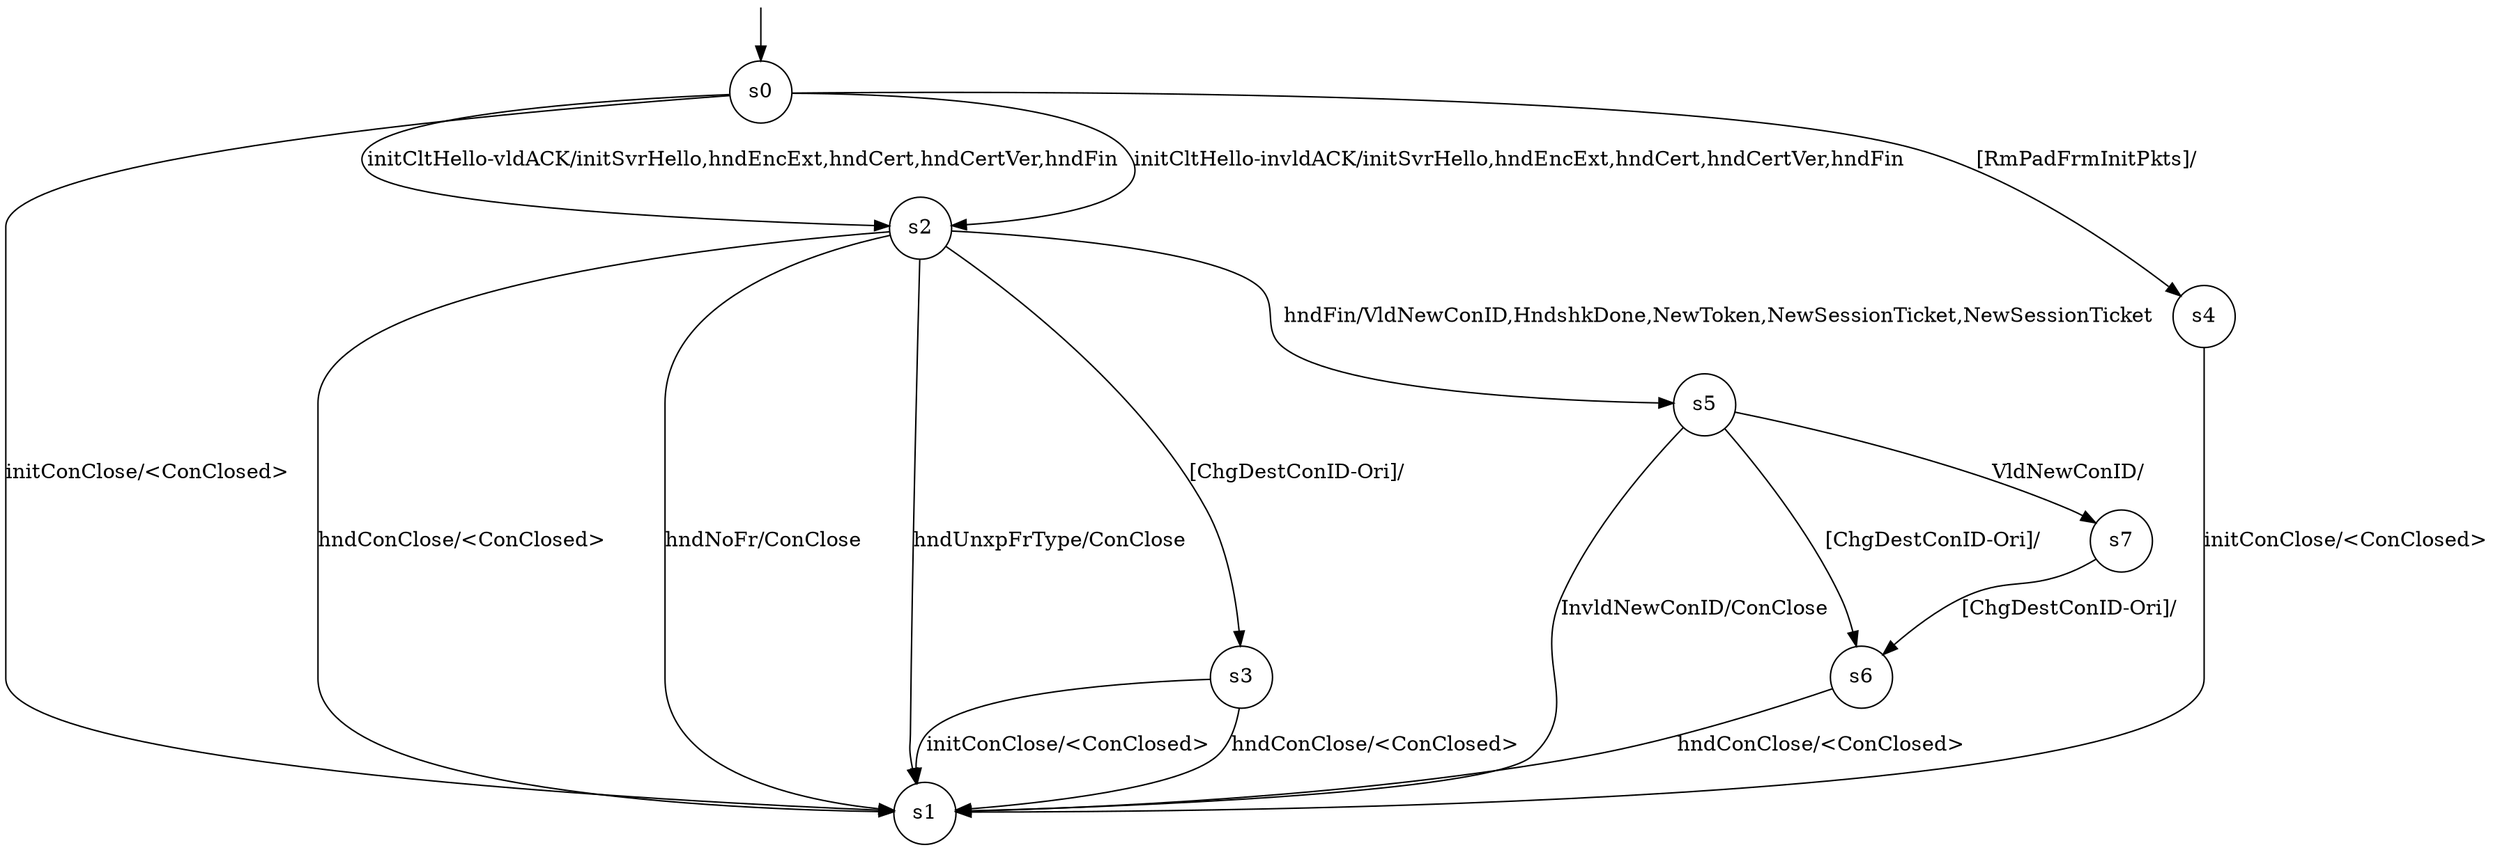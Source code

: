 digraph g {

s0 [shape="circle" label="s0"];
s1 [shape="circle" label="s1"];
s2 [shape="circle" label="s2"];
s3 [shape="circle" label="s3"];
s4 [shape="circle" label="s4"];
s5 [shape="circle" label="s5"];
s6 [shape="circle" label="s6"];
s7 [shape="circle" label="s7"];
s0 -> s1 [label="initConClose/<ConClosed> "];
s0 -> s2 [label="initCltHello-vldACK/initSvrHello,hndEncExt,hndCert,hndCertVer,hndFin "];
s0 -> s2 [label="initCltHello-invldACK/initSvrHello,hndEncExt,hndCert,hndCertVer,hndFin "];
s0 -> s4 [label="[RmPadFrmInitPkts]/ "];
s2 -> s5 [label="hndFin/VldNewConID,HndshkDone,NewToken,NewSessionTicket,NewSessionTicket "];
s2 -> s1 [label="hndConClose/<ConClosed> "];
s2 -> s1 [label="hndNoFr/ConClose "];
s2 -> s1 [label="hndUnxpFrType/ConClose "];
s2 -> s3 [label="[ChgDestConID-Ori]/ "];
s3 -> s1 [label="initConClose/<ConClosed> "];
s3 -> s1 [label="hndConClose/<ConClosed> "];
s4 -> s1 [label="initConClose/<ConClosed> "];
s5 -> s7 [label="VldNewConID/ "];
s5 -> s1 [label="InvldNewConID/ConClose "];
s5 -> s6 [label="[ChgDestConID-Ori]/ "];
s6 -> s1 [label="hndConClose/<ConClosed> "];
s7 -> s6 [label="[ChgDestConID-Ori]/ "];

__start0 [label="" shape="none" width="0" height="0"];
__start0 -> s0;

}

